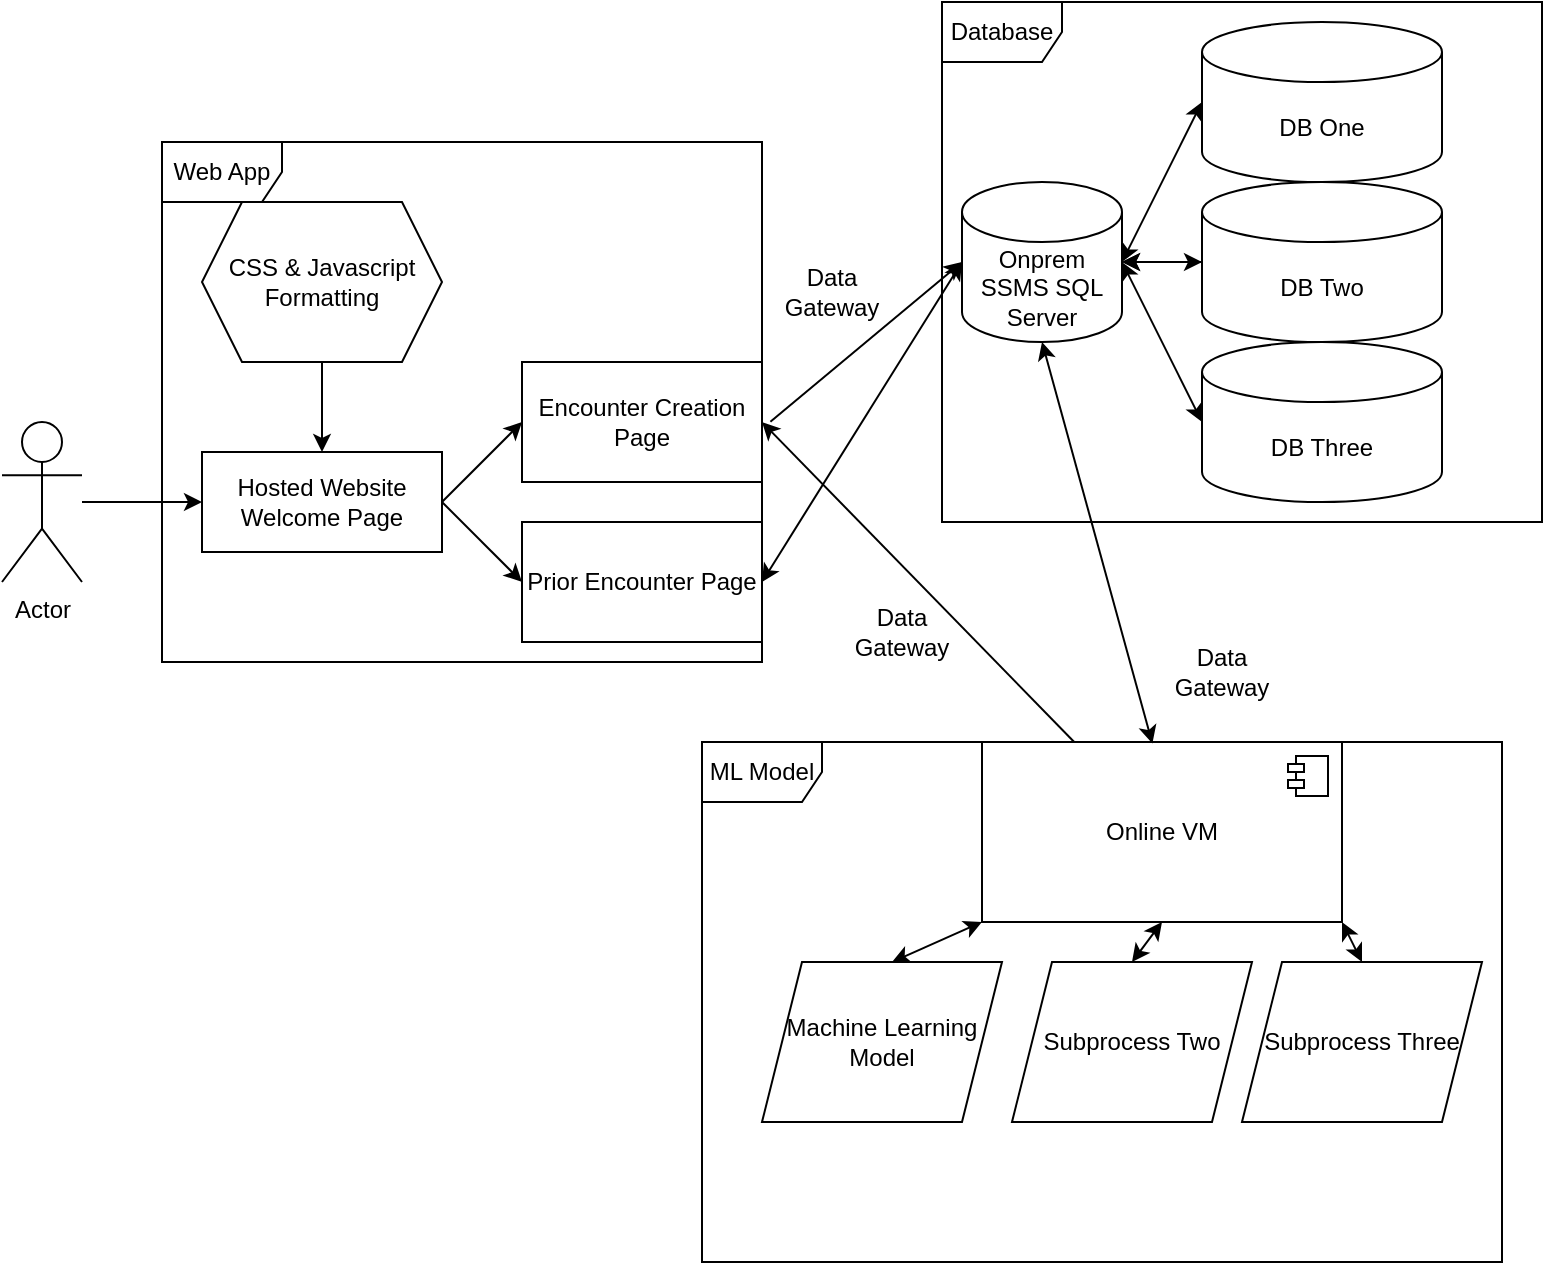 <mxfile version="24.7.16">
  <diagram name="Page-1" id="wdwIuQdB5oTKPD_E_kBf">
    <mxGraphModel dx="1221" dy="772" grid="1" gridSize="10" guides="1" tooltips="1" connect="1" arrows="1" fold="1" page="1" pageScale="1" pageWidth="850" pageHeight="1100" math="0" shadow="0">
      <root>
        <mxCell id="0" />
        <mxCell id="1" parent="0" />
        <mxCell id="wTYuQ1-PZF-Odj23AbDm-1" value="Actor" style="shape=umlActor;verticalLabelPosition=bottom;verticalAlign=top;html=1;outlineConnect=0;" vertex="1" parent="1">
          <mxGeometry x="40" y="360" width="40" height="80" as="geometry" />
        </mxCell>
        <mxCell id="wTYuQ1-PZF-Odj23AbDm-2" value="Hosted Website&lt;div&gt;Welcome Page&lt;/div&gt;" style="html=1;whiteSpace=wrap;" vertex="1" parent="1">
          <mxGeometry x="140" y="375" width="120" height="50" as="geometry" />
        </mxCell>
        <mxCell id="wTYuQ1-PZF-Odj23AbDm-3" value="CSS &amp;amp; Javascript&lt;div&gt;Formatting&lt;/div&gt;" style="shape=hexagon;perimeter=hexagonPerimeter2;whiteSpace=wrap;html=1;fixedSize=1;" vertex="1" parent="1">
          <mxGeometry x="140" y="250" width="120" height="80" as="geometry" />
        </mxCell>
        <mxCell id="wTYuQ1-PZF-Odj23AbDm-5" value="" style="endArrow=classic;html=1;rounded=0;entryX=0.5;entryY=0;entryDx=0;entryDy=0;" edge="1" parent="1" target="wTYuQ1-PZF-Odj23AbDm-2">
          <mxGeometry width="50" height="50" relative="1" as="geometry">
            <mxPoint x="200" y="330" as="sourcePoint" />
            <mxPoint x="250" y="280" as="targetPoint" />
          </mxGeometry>
        </mxCell>
        <mxCell id="wTYuQ1-PZF-Odj23AbDm-6" value="" style="endArrow=classic;html=1;rounded=0;entryX=0;entryY=0.5;entryDx=0;entryDy=0;" edge="1" parent="1" target="wTYuQ1-PZF-Odj23AbDm-2">
          <mxGeometry width="50" height="50" relative="1" as="geometry">
            <mxPoint x="80" y="400" as="sourcePoint" />
            <mxPoint x="130" y="350" as="targetPoint" />
          </mxGeometry>
        </mxCell>
        <mxCell id="wTYuQ1-PZF-Odj23AbDm-7" value="" style="endArrow=classic;html=1;rounded=0;" edge="1" parent="1">
          <mxGeometry width="50" height="50" relative="1" as="geometry">
            <mxPoint x="260" y="400" as="sourcePoint" />
            <mxPoint x="300" y="360" as="targetPoint" />
          </mxGeometry>
        </mxCell>
        <mxCell id="wTYuQ1-PZF-Odj23AbDm-8" value="" style="endArrow=classic;html=1;rounded=0;" edge="1" parent="1">
          <mxGeometry width="50" height="50" relative="1" as="geometry">
            <mxPoint x="260" y="400" as="sourcePoint" />
            <mxPoint x="300" y="440" as="targetPoint" />
          </mxGeometry>
        </mxCell>
        <mxCell id="wTYuQ1-PZF-Odj23AbDm-10" value="Encounter Creation Page" style="html=1;whiteSpace=wrap;" vertex="1" parent="1">
          <mxGeometry x="300" y="330" width="120" height="60" as="geometry" />
        </mxCell>
        <mxCell id="wTYuQ1-PZF-Odj23AbDm-11" value="Prior Encounter Page" style="html=1;whiteSpace=wrap;" vertex="1" parent="1">
          <mxGeometry x="300" y="410" width="120" height="60" as="geometry" />
        </mxCell>
        <mxCell id="wTYuQ1-PZF-Odj23AbDm-12" value="" style="endArrow=classic;html=1;rounded=0;exitX=1.014;exitY=0.538;exitDx=0;exitDy=0;exitPerimeter=0;" edge="1" parent="1" source="wTYuQ1-PZF-Odj23AbDm-41">
          <mxGeometry width="50" height="50" relative="1" as="geometry">
            <mxPoint x="440" y="360" as="sourcePoint" />
            <mxPoint x="520" y="280" as="targetPoint" />
          </mxGeometry>
        </mxCell>
        <mxCell id="wTYuQ1-PZF-Odj23AbDm-14" value="Onprem SSMS SQL Server" style="shape=cylinder3;whiteSpace=wrap;html=1;boundedLbl=1;backgroundOutline=1;size=15;" vertex="1" parent="1">
          <mxGeometry x="520" y="240" width="80" height="80" as="geometry" />
        </mxCell>
        <mxCell id="wTYuQ1-PZF-Odj23AbDm-16" value="DB One" style="shape=cylinder3;whiteSpace=wrap;html=1;boundedLbl=1;backgroundOutline=1;size=15;" vertex="1" parent="1">
          <mxGeometry x="640" y="160" width="120" height="80" as="geometry" />
        </mxCell>
        <mxCell id="wTYuQ1-PZF-Odj23AbDm-22" value="" style="edgeStyle=orthogonalEdgeStyle;rounded=0;orthogonalLoop=1;jettySize=auto;html=1;" edge="1" parent="1" source="wTYuQ1-PZF-Odj23AbDm-17" target="wTYuQ1-PZF-Odj23AbDm-14">
          <mxGeometry relative="1" as="geometry" />
        </mxCell>
        <mxCell id="wTYuQ1-PZF-Odj23AbDm-17" value="DB Two" style="shape=cylinder3;whiteSpace=wrap;html=1;boundedLbl=1;backgroundOutline=1;size=15;" vertex="1" parent="1">
          <mxGeometry x="640" y="240" width="120" height="80" as="geometry" />
        </mxCell>
        <mxCell id="wTYuQ1-PZF-Odj23AbDm-18" value="DB Three" style="shape=cylinder3;whiteSpace=wrap;html=1;boundedLbl=1;backgroundOutline=1;size=15;" vertex="1" parent="1">
          <mxGeometry x="640" y="320" width="120" height="80" as="geometry" />
        </mxCell>
        <mxCell id="wTYuQ1-PZF-Odj23AbDm-20" value="" style="endArrow=classic;startArrow=classic;html=1;rounded=0;entryX=0;entryY=0.5;entryDx=0;entryDy=0;entryPerimeter=0;" edge="1" parent="1" target="wTYuQ1-PZF-Odj23AbDm-16">
          <mxGeometry width="50" height="50" relative="1" as="geometry">
            <mxPoint x="600" y="280" as="sourcePoint" />
            <mxPoint x="650" y="230" as="targetPoint" />
          </mxGeometry>
        </mxCell>
        <mxCell id="wTYuQ1-PZF-Odj23AbDm-21" value="" style="endArrow=classic;startArrow=classic;html=1;rounded=0;entryX=0;entryY=0.5;entryDx=0;entryDy=0;entryPerimeter=0;" edge="1" parent="1" target="wTYuQ1-PZF-Odj23AbDm-17">
          <mxGeometry width="50" height="50" relative="1" as="geometry">
            <mxPoint x="600" y="280" as="sourcePoint" />
            <mxPoint x="620" y="300" as="targetPoint" />
          </mxGeometry>
        </mxCell>
        <mxCell id="wTYuQ1-PZF-Odj23AbDm-26" value="" style="endArrow=classic;startArrow=classic;html=1;rounded=0;entryX=0;entryY=0.5;entryDx=0;entryDy=0;entryPerimeter=0;exitX=1;exitY=0.5;exitDx=0;exitDy=0;exitPerimeter=0;" edge="1" parent="1" source="wTYuQ1-PZF-Odj23AbDm-14" target="wTYuQ1-PZF-Odj23AbDm-18">
          <mxGeometry width="50" height="50" relative="1" as="geometry">
            <mxPoint x="550" y="425" as="sourcePoint" />
            <mxPoint x="600" y="375" as="targetPoint" />
          </mxGeometry>
        </mxCell>
        <mxCell id="wTYuQ1-PZF-Odj23AbDm-28" value="Online VM" style="html=1;dropTarget=0;whiteSpace=wrap;" vertex="1" parent="1">
          <mxGeometry x="530" y="520" width="180" height="90" as="geometry" />
        </mxCell>
        <mxCell id="wTYuQ1-PZF-Odj23AbDm-29" value="" style="shape=module;jettyWidth=8;jettyHeight=4;" vertex="1" parent="wTYuQ1-PZF-Odj23AbDm-28">
          <mxGeometry x="1" width="20" height="20" relative="1" as="geometry">
            <mxPoint x="-27" y="7" as="offset" />
          </mxGeometry>
        </mxCell>
        <mxCell id="wTYuQ1-PZF-Odj23AbDm-30" value="" style="endArrow=classic;startArrow=classic;html=1;rounded=0;exitX=0.563;exitY=0.003;exitDx=0;exitDy=0;exitPerimeter=0;" edge="1" parent="1" source="wTYuQ1-PZF-Odj23AbDm-43">
          <mxGeometry width="50" height="50" relative="1" as="geometry">
            <mxPoint x="560" y="490" as="sourcePoint" />
            <mxPoint x="560" y="320" as="targetPoint" />
          </mxGeometry>
        </mxCell>
        <mxCell id="wTYuQ1-PZF-Odj23AbDm-31" value="" style="endArrow=classic;startArrow=classic;html=1;rounded=0;exitX=1;exitY=0.5;exitDx=0;exitDy=0;entryX=0;entryY=0.5;entryDx=0;entryDy=0;entryPerimeter=0;" edge="1" parent="1" source="wTYuQ1-PZF-Odj23AbDm-11" target="wTYuQ1-PZF-Odj23AbDm-14">
          <mxGeometry width="50" height="50" relative="1" as="geometry">
            <mxPoint x="470" y="370" as="sourcePoint" />
            <mxPoint x="520" y="320" as="targetPoint" />
          </mxGeometry>
        </mxCell>
        <mxCell id="wTYuQ1-PZF-Odj23AbDm-32" value="Machine Learning Model" style="shape=parallelogram;perimeter=parallelogramPerimeter;whiteSpace=wrap;html=1;fixedSize=1;" vertex="1" parent="1">
          <mxGeometry x="420" y="630" width="120" height="80" as="geometry" />
        </mxCell>
        <mxCell id="wTYuQ1-PZF-Odj23AbDm-33" value="Subprocess Two" style="shape=parallelogram;perimeter=parallelogramPerimeter;whiteSpace=wrap;html=1;fixedSize=1;" vertex="1" parent="1">
          <mxGeometry x="545" y="630" width="120" height="80" as="geometry" />
        </mxCell>
        <mxCell id="wTYuQ1-PZF-Odj23AbDm-34" value="Subprocess Three" style="shape=parallelogram;perimeter=parallelogramPerimeter;whiteSpace=wrap;html=1;fixedSize=1;" vertex="1" parent="1">
          <mxGeometry x="660" y="630" width="120" height="80" as="geometry" />
        </mxCell>
        <mxCell id="wTYuQ1-PZF-Odj23AbDm-35" value="" style="endArrow=classic;startArrow=classic;html=1;rounded=0;entryX=0;entryY=1;entryDx=0;entryDy=0;" edge="1" parent="1" target="wTYuQ1-PZF-Odj23AbDm-28">
          <mxGeometry width="50" height="50" relative="1" as="geometry">
            <mxPoint x="485" y="630" as="sourcePoint" />
            <mxPoint x="535" y="580" as="targetPoint" />
          </mxGeometry>
        </mxCell>
        <mxCell id="wTYuQ1-PZF-Odj23AbDm-37" value="" style="endArrow=classic;startArrow=classic;html=1;rounded=0;entryX=0.5;entryY=1;entryDx=0;entryDy=0;exitX=0.5;exitY=0;exitDx=0;exitDy=0;" edge="1" parent="1" source="wTYuQ1-PZF-Odj23AbDm-33" target="wTYuQ1-PZF-Odj23AbDm-28">
          <mxGeometry width="50" height="50" relative="1" as="geometry">
            <mxPoint x="460" y="550" as="sourcePoint" />
            <mxPoint x="510" y="500" as="targetPoint" />
          </mxGeometry>
        </mxCell>
        <mxCell id="wTYuQ1-PZF-Odj23AbDm-38" value="" style="endArrow=classic;startArrow=classic;html=1;rounded=0;entryX=1;entryY=1;entryDx=0;entryDy=0;exitX=0.5;exitY=0;exitDx=0;exitDy=0;" edge="1" parent="1" source="wTYuQ1-PZF-Odj23AbDm-34" target="wTYuQ1-PZF-Odj23AbDm-28">
          <mxGeometry width="50" height="50" relative="1" as="geometry">
            <mxPoint x="460" y="550" as="sourcePoint" />
            <mxPoint x="510" y="500" as="targetPoint" />
          </mxGeometry>
        </mxCell>
        <mxCell id="wTYuQ1-PZF-Odj23AbDm-40" value="" style="endArrow=classic;html=1;rounded=0;entryX=1;entryY=0.5;entryDx=0;entryDy=0;" edge="1" parent="1" source="wTYuQ1-PZF-Odj23AbDm-28" target="wTYuQ1-PZF-Odj23AbDm-10">
          <mxGeometry width="50" height="50" relative="1" as="geometry">
            <mxPoint x="560" y="490" as="sourcePoint" />
            <mxPoint x="610" y="440" as="targetPoint" />
          </mxGeometry>
        </mxCell>
        <mxCell id="wTYuQ1-PZF-Odj23AbDm-41" value="Web App" style="shape=umlFrame;whiteSpace=wrap;html=1;pointerEvents=0;" vertex="1" parent="1">
          <mxGeometry x="120" y="220" width="300" height="260" as="geometry" />
        </mxCell>
        <mxCell id="wTYuQ1-PZF-Odj23AbDm-42" value="Database" style="shape=umlFrame;whiteSpace=wrap;html=1;pointerEvents=0;" vertex="1" parent="1">
          <mxGeometry x="510" y="150" width="300" height="260" as="geometry" />
        </mxCell>
        <mxCell id="wTYuQ1-PZF-Odj23AbDm-43" value="ML Model" style="shape=umlFrame;whiteSpace=wrap;html=1;pointerEvents=0;" vertex="1" parent="1">
          <mxGeometry x="390" y="520" width="400" height="260" as="geometry" />
        </mxCell>
        <mxCell id="wTYuQ1-PZF-Odj23AbDm-44" value="Data Gateway" style="text;html=1;align=center;verticalAlign=middle;whiteSpace=wrap;rounded=0;" vertex="1" parent="1">
          <mxGeometry x="425" y="280" width="60" height="30" as="geometry" />
        </mxCell>
        <mxCell id="wTYuQ1-PZF-Odj23AbDm-45" value="Data Gateway" style="text;html=1;align=center;verticalAlign=middle;whiteSpace=wrap;rounded=0;" vertex="1" parent="1">
          <mxGeometry x="620" y="470" width="60" height="30" as="geometry" />
        </mxCell>
        <mxCell id="wTYuQ1-PZF-Odj23AbDm-47" value="Data Gateway" style="text;html=1;align=center;verticalAlign=middle;whiteSpace=wrap;rounded=0;" vertex="1" parent="1">
          <mxGeometry x="460" y="450" width="60" height="30" as="geometry" />
        </mxCell>
      </root>
    </mxGraphModel>
  </diagram>
</mxfile>
